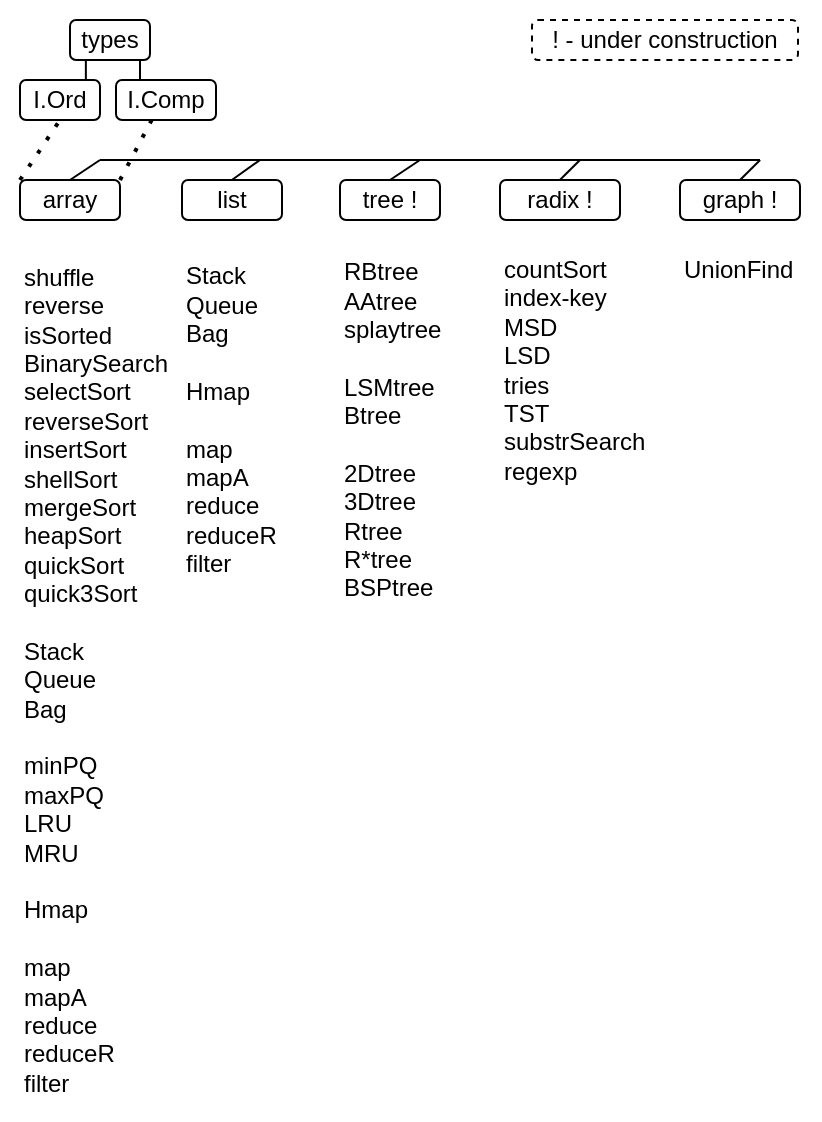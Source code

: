 <mxfile>
    <diagram id="StPKS6a9uWxOC8KM271T" name="Page-1">
        <mxGraphModel dx="1060" dy="564" grid="1" gridSize="10" guides="1" tooltips="1" connect="1" arrows="1" fold="1" page="1" pageScale="1" pageWidth="827" pageHeight="1169" background="#FFFFFF" math="0" shadow="0">
            <root>
                <mxCell id="0"/>
                <mxCell id="1" parent="0"/>
                <mxCell id="5" value="" style="rounded=0;whiteSpace=wrap;html=1;strokeColor=none;fillColor=none;" vertex="1" parent="1">
                    <mxGeometry x="150" y="110" width="410" height="560" as="geometry"/>
                </mxCell>
                <mxCell id="JtaezXzCazCUk_wRYMuN-2" value="array" style="rounded=1;whiteSpace=wrap;html=1;fontColor=#000000;fillColor=none;strokeColor=#000000;" parent="1" vertex="1">
                    <mxGeometry x="160" y="200" width="50" height="20" as="geometry"/>
                </mxCell>
                <mxCell id="JtaezXzCazCUk_wRYMuN-3" value="list" style="rounded=1;whiteSpace=wrap;html=1;fillColor=none;strokeColor=#000000;fontColor=#000000;" parent="1" vertex="1">
                    <mxGeometry x="241" y="200" width="50" height="20" as="geometry"/>
                </mxCell>
                <mxCell id="JtaezXzCazCUk_wRYMuN-4" value="radix !" style="rounded=1;whiteSpace=wrap;html=1;fontColor=#000000;fillColor=none;strokeColor=#000000;" parent="1" vertex="1">
                    <mxGeometry x="400" y="200" width="60" height="20" as="geometry"/>
                </mxCell>
                <mxCell id="JtaezXzCazCUk_wRYMuN-5" value="tree !" style="rounded=1;whiteSpace=wrap;html=1;fontColor=#000000;fillColor=none;strokeColor=#000000;" parent="1" vertex="1">
                    <mxGeometry x="320" y="200" width="50" height="20" as="geometry"/>
                </mxCell>
                <mxCell id="JtaezXzCazCUk_wRYMuN-6" value="graph !" style="rounded=1;whiteSpace=wrap;html=1;fontColor=#000000;fillColor=none;strokeColor=#000000;" parent="1" vertex="1">
                    <mxGeometry x="490" y="200" width="60" height="20" as="geometry"/>
                </mxCell>
                <mxCell id="JtaezXzCazCUk_wRYMuN-7" value="shuffle&lt;br&gt;reverse&lt;br&gt;isSorted&lt;br&gt;BinarySearch&lt;br&gt;selectSort&lt;br&gt;reverseSort&lt;br&gt;insertSort&lt;br&gt;shellSort&lt;br&gt;mergeSort&lt;br&gt;heapSort&lt;br&gt;quickSort&lt;br&gt;quick3Sort&lt;br&gt;&lt;br&gt;Stack&lt;br&gt;Queue&lt;br&gt;Bag&lt;br&gt;&lt;br&gt;minPQ&lt;br&gt;maxPQ&lt;br&gt;LRU&lt;br&gt;MRU&lt;br&gt;&lt;br&gt;Hmap&lt;br&gt;&lt;br&gt;map&lt;br&gt;mapA&lt;br&gt;reduce&lt;br&gt;reduceR&lt;br&gt;filter" style="text;html=1;strokeColor=none;fillColor=none;align=left;verticalAlign=middle;whiteSpace=wrap;rounded=0;fontColor=#000000;" parent="1" vertex="1">
                    <mxGeometry x="160" y="240" width="66" height="420" as="geometry"/>
                </mxCell>
                <mxCell id="JtaezXzCazCUk_wRYMuN-8" value="Stack&lt;br&gt;Queue&lt;br&gt;Bag&lt;br&gt;&lt;br&gt;Hmap&lt;br&gt;&lt;br&gt;map&lt;br&gt;mapA&lt;br&gt;reduce&lt;br&gt;reduceR&lt;br&gt;filter" style="text;html=1;strokeColor=none;fillColor=none;align=left;verticalAlign=middle;whiteSpace=wrap;rounded=0;fontColor=#000000;" parent="1" vertex="1">
                    <mxGeometry x="241" y="240" width="66" height="160" as="geometry"/>
                </mxCell>
                <mxCell id="JtaezXzCazCUk_wRYMuN-9" value="countSort&lt;br&gt;index-key&lt;br&gt;MSD&lt;br&gt;LSD&lt;br&gt;tries&lt;br&gt;TST&lt;br&gt;substrSearch&lt;br&gt;regexp&lt;br&gt;" style="text;html=1;strokeColor=none;fillColor=none;align=left;verticalAlign=middle;whiteSpace=wrap;rounded=0;fontColor=#000000;" parent="1" vertex="1">
                    <mxGeometry x="400" y="240" width="80" height="110" as="geometry"/>
                </mxCell>
                <mxCell id="JtaezXzCazCUk_wRYMuN-10" value="RBtree&lt;br&gt;AAtree&lt;br&gt;splaytree&lt;br&gt;&lt;br&gt;LSMtree&lt;br&gt;Btree&lt;br&gt;&lt;br&gt;2Dtree&lt;br&gt;3Dtree&lt;br&gt;Rtree&lt;br&gt;R*tree&lt;br&gt;BSPtree" style="text;html=1;strokeColor=none;fillColor=none;align=left;verticalAlign=middle;whiteSpace=wrap;rounded=0;fontColor=#000000;" parent="1" vertex="1">
                    <mxGeometry x="320" y="240" width="60" height="170" as="geometry"/>
                </mxCell>
                <mxCell id="LgN3h-jakfvl1zkJ5HBP-2" value="types" style="rounded=1;whiteSpace=wrap;html=1;fillColor=none;strokeColor=#000000;fontColor=#000000;" parent="1" vertex="1">
                    <mxGeometry x="185" y="120" width="40" height="20" as="geometry"/>
                </mxCell>
                <mxCell id="LgN3h-jakfvl1zkJ5HBP-3" value="" style="endArrow=none;html=1;rounded=0;exitX=0.5;exitY=0;exitDx=0;exitDy=0;strokeColor=#000000;" parent="1" source="JtaezXzCazCUk_wRYMuN-5" edge="1">
                    <mxGeometry width="50" height="50" relative="1" as="geometry">
                        <mxPoint x="350" y="350" as="sourcePoint"/>
                        <mxPoint x="360" y="190" as="targetPoint"/>
                    </mxGeometry>
                </mxCell>
                <mxCell id="LgN3h-jakfvl1zkJ5HBP-4" value="" style="endArrow=none;html=1;rounded=0;strokeColor=#000000;" parent="1" edge="1">
                    <mxGeometry width="50" height="50" relative="1" as="geometry">
                        <mxPoint x="200" y="190" as="sourcePoint"/>
                        <mxPoint x="530" y="190" as="targetPoint"/>
                    </mxGeometry>
                </mxCell>
                <mxCell id="LgN3h-jakfvl1zkJ5HBP-5" value="" style="endArrow=none;html=1;rounded=0;exitX=0.5;exitY=0;exitDx=0;exitDy=0;strokeColor=#000000;" parent="1" source="JtaezXzCazCUk_wRYMuN-2" edge="1">
                    <mxGeometry width="50" height="50" relative="1" as="geometry">
                        <mxPoint x="350" y="350" as="sourcePoint"/>
                        <mxPoint x="200" y="190" as="targetPoint"/>
                    </mxGeometry>
                </mxCell>
                <mxCell id="LgN3h-jakfvl1zkJ5HBP-6" value="" style="endArrow=none;html=1;rounded=0;exitX=0.5;exitY=0;exitDx=0;exitDy=0;strokeColor=#000000;" parent="1" edge="1">
                    <mxGeometry width="50" height="50" relative="1" as="geometry">
                        <mxPoint x="265.93" y="200" as="sourcePoint"/>
                        <mxPoint x="280" y="190" as="targetPoint"/>
                    </mxGeometry>
                </mxCell>
                <mxCell id="LgN3h-jakfvl1zkJ5HBP-7" value="" style="endArrow=none;html=1;rounded=0;exitX=0.5;exitY=0;exitDx=0;exitDy=0;strokeColor=#000000;" parent="1" edge="1">
                    <mxGeometry width="50" height="50" relative="1" as="geometry">
                        <mxPoint x="429.93" y="200" as="sourcePoint"/>
                        <mxPoint x="440" y="190" as="targetPoint"/>
                    </mxGeometry>
                </mxCell>
                <mxCell id="Pd7Ac_bHZHMDIVxUI8hd-1" value="I.Ord" style="rounded=1;whiteSpace=wrap;html=1;fillColor=none;strokeColor=#000000;fontColor=#000000;" parent="1" vertex="1">
                    <mxGeometry x="160" y="150" width="40" height="20" as="geometry"/>
                </mxCell>
                <mxCell id="Pd7Ac_bHZHMDIVxUI8hd-2" value="I.Comp" style="rounded=1;whiteSpace=wrap;html=1;fillColor=none;strokeColor=#000000;fontColor=#000000;" parent="1" vertex="1">
                    <mxGeometry x="208" y="150" width="50" height="20" as="geometry"/>
                </mxCell>
                <mxCell id="Pd7Ac_bHZHMDIVxUI8hd-3" value="" style="endArrow=none;dashed=1;html=1;dashPattern=1 3;strokeWidth=2;rounded=0;entryX=0.5;entryY=1;entryDx=0;entryDy=0;exitX=0;exitY=0;exitDx=0;exitDy=0;strokeColor=#000000;" parent="1" source="JtaezXzCazCUk_wRYMuN-2" target="Pd7Ac_bHZHMDIVxUI8hd-1" edge="1">
                    <mxGeometry width="50" height="50" relative="1" as="geometry">
                        <mxPoint x="350" y="210" as="sourcePoint"/>
                        <mxPoint x="400" y="160" as="targetPoint"/>
                    </mxGeometry>
                </mxCell>
                <mxCell id="Pd7Ac_bHZHMDIVxUI8hd-4" value="" style="endArrow=none;dashed=1;html=1;dashPattern=1 3;strokeWidth=2;rounded=0;exitX=1;exitY=0;exitDx=0;exitDy=0;entryX=0.359;entryY=0.99;entryDx=0;entryDy=0;entryPerimeter=0;strokeColor=#000000;" parent="1" source="JtaezXzCazCUk_wRYMuN-2" target="Pd7Ac_bHZHMDIVxUI8hd-2" edge="1">
                    <mxGeometry width="50" height="50" relative="1" as="geometry">
                        <mxPoint x="195" y="210" as="sourcePoint"/>
                        <mxPoint x="190" y="180" as="targetPoint"/>
                    </mxGeometry>
                </mxCell>
                <mxCell id="Pd7Ac_bHZHMDIVxUI8hd-6" value="" style="endArrow=none;html=1;rounded=0;exitX=0.5;exitY=0;exitDx=0;exitDy=0;strokeColor=#000000;" parent="1" edge="1">
                    <mxGeometry width="50" height="50" relative="1" as="geometry">
                        <mxPoint x="192.93" y="150" as="sourcePoint"/>
                        <mxPoint x="192.93" y="140" as="targetPoint"/>
                    </mxGeometry>
                </mxCell>
                <mxCell id="Pd7Ac_bHZHMDIVxUI8hd-7" value="" style="endArrow=none;html=1;rounded=0;exitX=0.5;exitY=0;exitDx=0;exitDy=0;strokeColor=#000000;" parent="1" edge="1">
                    <mxGeometry width="50" height="50" relative="1" as="geometry">
                        <mxPoint x="220.0" y="150" as="sourcePoint"/>
                        <mxPoint x="220.0" y="140" as="targetPoint"/>
                    </mxGeometry>
                </mxCell>
                <mxCell id="Pd7Ac_bHZHMDIVxUI8hd-9" value="" style="endArrow=none;html=1;rounded=0;exitX=0.5;exitY=0;exitDx=0;exitDy=0;strokeColor=#000000;" parent="1" edge="1">
                    <mxGeometry width="50" height="50" relative="1" as="geometry">
                        <mxPoint x="520" y="200" as="sourcePoint"/>
                        <mxPoint x="530.07" y="190" as="targetPoint"/>
                    </mxGeometry>
                </mxCell>
                <mxCell id="2" value="&lt;font color=&quot;#000000&quot;&gt;UnionFind&lt;/font&gt;" style="text;html=1;strokeColor=none;fillColor=none;align=left;verticalAlign=middle;whiteSpace=wrap;rounded=0;" parent="1" vertex="1">
                    <mxGeometry x="490" y="240" width="60" height="10" as="geometry"/>
                </mxCell>
                <mxCell id="3" value="! - under construction" style="rounded=1;whiteSpace=wrap;html=1;fillColor=none;strokeColor=#000000;fontColor=#000000;dashed=1;" vertex="1" parent="1">
                    <mxGeometry x="416" y="120" width="133" height="20" as="geometry"/>
                </mxCell>
            </root>
        </mxGraphModel>
    </diagram>
</mxfile>